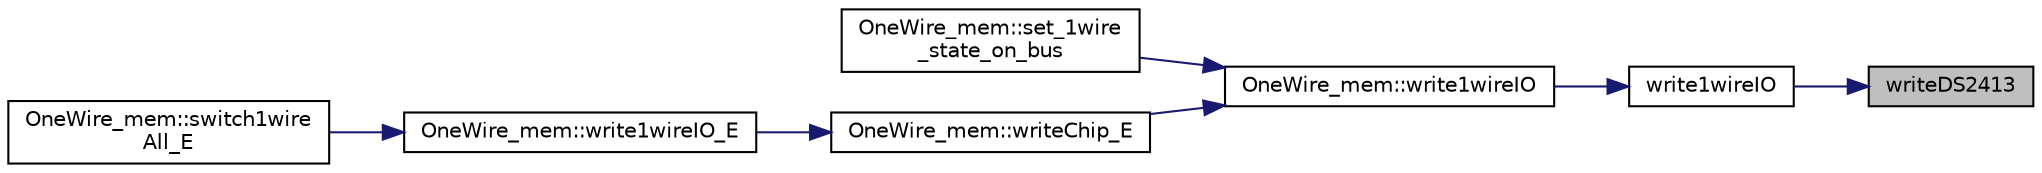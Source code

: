 digraph "writeDS2413"
{
 // INTERACTIVE_SVG=YES
 // LATEX_PDF_SIZE
  edge [fontname="Helvetica",fontsize="10",labelfontname="Helvetica",labelfontsize="10"];
  node [fontname="Helvetica",fontsize="10",shape=record];
  rankdir="RL";
  Node1 [label="writeDS2413",height=0.2,width=0.4,color="black", fillcolor="grey75", style="filled", fontcolor="black",tooltip="write output to a 1-wire DS2413 chip."];
  Node1 -> Node2 [dir="back",color="midnightblue",fontsize="10",style="solid"];
  Node2 [label="write1wireIO",height=0.2,width=0.4,color="black", fillcolor="white", style="filled",URL="$1wire_8cpp.html#a77ebc093a69243ec72e963d7c915fba0",tooltip="Writes bitmap to 1-wire pin IO Register(Sets all the IO pins on the 1-wire chip)."];
  Node2 -> Node3 [dir="back",color="midnightblue",fontsize="10",style="solid"];
  Node3 [label="OneWire_mem::write1wireIO",height=0.2,width=0.4,color="black", fillcolor="white", style="filled",URL="$class_one_wire__mem.html#a2b1b128bc556e371bfcb7b079c323824",tooltip="Wrapper func to call global func with ( ow[owIndex] , addr , state )"];
  Node3 -> Node4 [dir="back",color="midnightblue",fontsize="10",style="solid"];
  Node4 [label="OneWire_mem::set_1wire\l_state_on_bus",height=0.2,width=0.4,color="black", fillcolor="white", style="filled",URL="$class_one_wire__mem.html#ae5d9f16ae93c13a452a4fd33b5ead458",tooltip="Set the 1wire chip IO pin state."];
  Node3 -> Node5 [dir="back",color="midnightblue",fontsize="10",style="solid"];
  Node5 [label="OneWire_mem::writeChip_E",height=0.2,width=0.4,color="black", fillcolor="white", style="filled",URL="$class_one_wire__mem.html#abd64b471807251802d190f1c3d3d3034",tooltip="Write IO to chip and save state. Works with last chip in working vars(workingAddr)."];
  Node5 -> Node6 [dir="back",color="midnightblue",fontsize="10",style="solid"];
  Node6 [label="OneWire_mem::write1wireIO_E",height=0.2,width=0.4,color="black", fillcolor="white", style="filled",URL="$class_one_wire__mem.html#a78917ec5043843e1db5bb3018320aab9",tooltip="Set 1-wire chip IO pin bitmask(register on chip) for chip stored in EEProm. todo only handles DS2413."];
  Node6 -> Node7 [dir="back",color="midnightblue",fontsize="10",style="solid"];
  Node7 [label="OneWire_mem::switch1wire\lAll_E",height=0.2,width=0.4,color="black", fillcolor="white", style="filled",URL="$class_one_wire__mem.html#a2bc839954ab289d046fe725cc795ea77",tooltip="Set IO pins on all saved 1-wire chips."];
}
